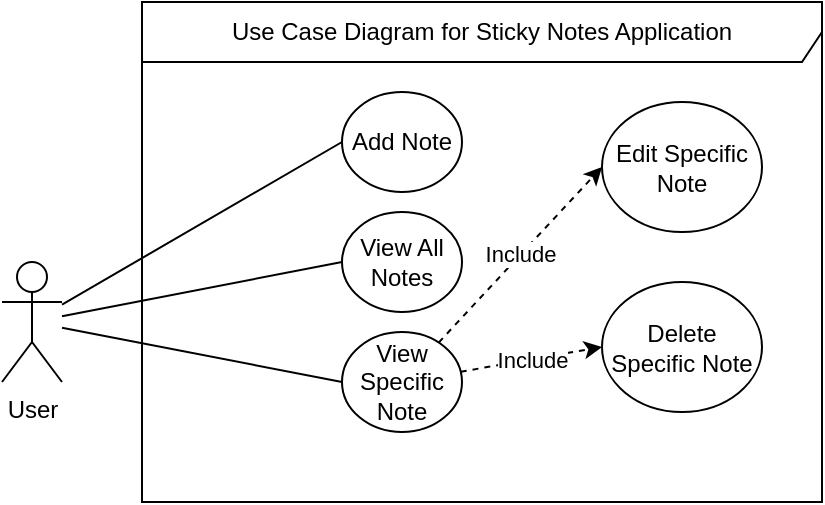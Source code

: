 <mxfile version="27.0.9">
  <diagram name="Page-1" id="ycW1583mX-DcTmEBC0mO">
    <mxGraphModel dx="1028" dy="611" grid="1" gridSize="10" guides="1" tooltips="1" connect="1" arrows="1" fold="1" page="1" pageScale="1" pageWidth="850" pageHeight="1100" math="0" shadow="0">
      <root>
        <mxCell id="0" />
        <mxCell id="1" parent="0" />
        <mxCell id="aAWxjAW3lnpBoPfi4oE7-23" style="edgeStyle=none;rounded=0;orthogonalLoop=1;jettySize=auto;html=1;entryX=0;entryY=0.5;entryDx=0;entryDy=0;endArrow=none;startFill=0;" parent="1" source="aAWxjAW3lnpBoPfi4oE7-1" target="aAWxjAW3lnpBoPfi4oE7-6" edge="1">
          <mxGeometry relative="1" as="geometry" />
        </mxCell>
        <mxCell id="aAWxjAW3lnpBoPfi4oE7-25" style="edgeStyle=none;rounded=0;orthogonalLoop=1;jettySize=auto;html=1;entryX=0;entryY=0.5;entryDx=0;entryDy=0;endArrow=none;startFill=0;" parent="1" source="aAWxjAW3lnpBoPfi4oE7-1" target="aAWxjAW3lnpBoPfi4oE7-8" edge="1">
          <mxGeometry relative="1" as="geometry" />
        </mxCell>
        <mxCell id="aAWxjAW3lnpBoPfi4oE7-26" style="edgeStyle=none;rounded=0;orthogonalLoop=1;jettySize=auto;html=1;entryX=0;entryY=0.5;entryDx=0;entryDy=0;endArrow=none;startFill=0;" parent="1" source="aAWxjAW3lnpBoPfi4oE7-1" target="aAWxjAW3lnpBoPfi4oE7-7" edge="1">
          <mxGeometry relative="1" as="geometry" />
        </mxCell>
        <mxCell id="aAWxjAW3lnpBoPfi4oE7-1" value="User" style="shape=umlActor;verticalLabelPosition=bottom;verticalAlign=top;html=1;" parent="1" vertex="1">
          <mxGeometry x="70" y="170" width="30" height="60" as="geometry" />
        </mxCell>
        <mxCell id="aAWxjAW3lnpBoPfi4oE7-5" value="Use Case Diagram for Sticky Notes Application" style="shape=umlFrame;whiteSpace=wrap;html=1;pointerEvents=0;recursiveResize=0;container=1;collapsible=0;width=340;height=30;" parent="1" vertex="1">
          <mxGeometry x="140" y="40" width="340" height="250" as="geometry" />
        </mxCell>
        <mxCell id="aAWxjAW3lnpBoPfi4oE7-6" value="Add Note" style="ellipse;html=1;whiteSpace=wrap;" parent="aAWxjAW3lnpBoPfi4oE7-5" vertex="1">
          <mxGeometry x="100" y="45" width="60" height="50" as="geometry" />
        </mxCell>
        <mxCell id="aAWxjAW3lnpBoPfi4oE7-7" value="View All Notes" style="ellipse;html=1;whiteSpace=wrap;" parent="aAWxjAW3lnpBoPfi4oE7-5" vertex="1">
          <mxGeometry x="100" y="105" width="60" height="50" as="geometry" />
        </mxCell>
        <mxCell id="aAWxjAW3lnpBoPfi4oE7-31" value="Include" style="edgeStyle=none;rounded=0;orthogonalLoop=1;jettySize=auto;html=1;entryX=0;entryY=0.5;entryDx=0;entryDy=0;endArrow=classic;startFill=0;dashed=1;endFill=1;" parent="aAWxjAW3lnpBoPfi4oE7-5" source="aAWxjAW3lnpBoPfi4oE7-8" target="aAWxjAW3lnpBoPfi4oE7-27" edge="1">
          <mxGeometry relative="1" as="geometry" />
        </mxCell>
        <mxCell id="aAWxjAW3lnpBoPfi4oE7-32" value="Include" style="edgeStyle=none;rounded=0;orthogonalLoop=1;jettySize=auto;html=1;entryX=0;entryY=0.5;entryDx=0;entryDy=0;endArrow=classic;startFill=0;dashed=1;endFill=1;" parent="aAWxjAW3lnpBoPfi4oE7-5" source="aAWxjAW3lnpBoPfi4oE7-8" target="aAWxjAW3lnpBoPfi4oE7-28" edge="1">
          <mxGeometry relative="1" as="geometry" />
        </mxCell>
        <mxCell id="aAWxjAW3lnpBoPfi4oE7-8" value="View Specific Note" style="ellipse;html=1;whiteSpace=wrap;" parent="aAWxjAW3lnpBoPfi4oE7-5" vertex="1">
          <mxGeometry x="100" y="165" width="60" height="50" as="geometry" />
        </mxCell>
        <mxCell id="aAWxjAW3lnpBoPfi4oE7-27" value="Edit Specific Note" style="ellipse;html=1;whiteSpace=wrap;" parent="aAWxjAW3lnpBoPfi4oE7-5" vertex="1">
          <mxGeometry x="230" y="50" width="80" height="65" as="geometry" />
        </mxCell>
        <mxCell id="aAWxjAW3lnpBoPfi4oE7-28" value="Delete Specific Note" style="ellipse;html=1;whiteSpace=wrap;" parent="aAWxjAW3lnpBoPfi4oE7-5" vertex="1">
          <mxGeometry x="230" y="140" width="80" height="65" as="geometry" />
        </mxCell>
      </root>
    </mxGraphModel>
  </diagram>
</mxfile>
